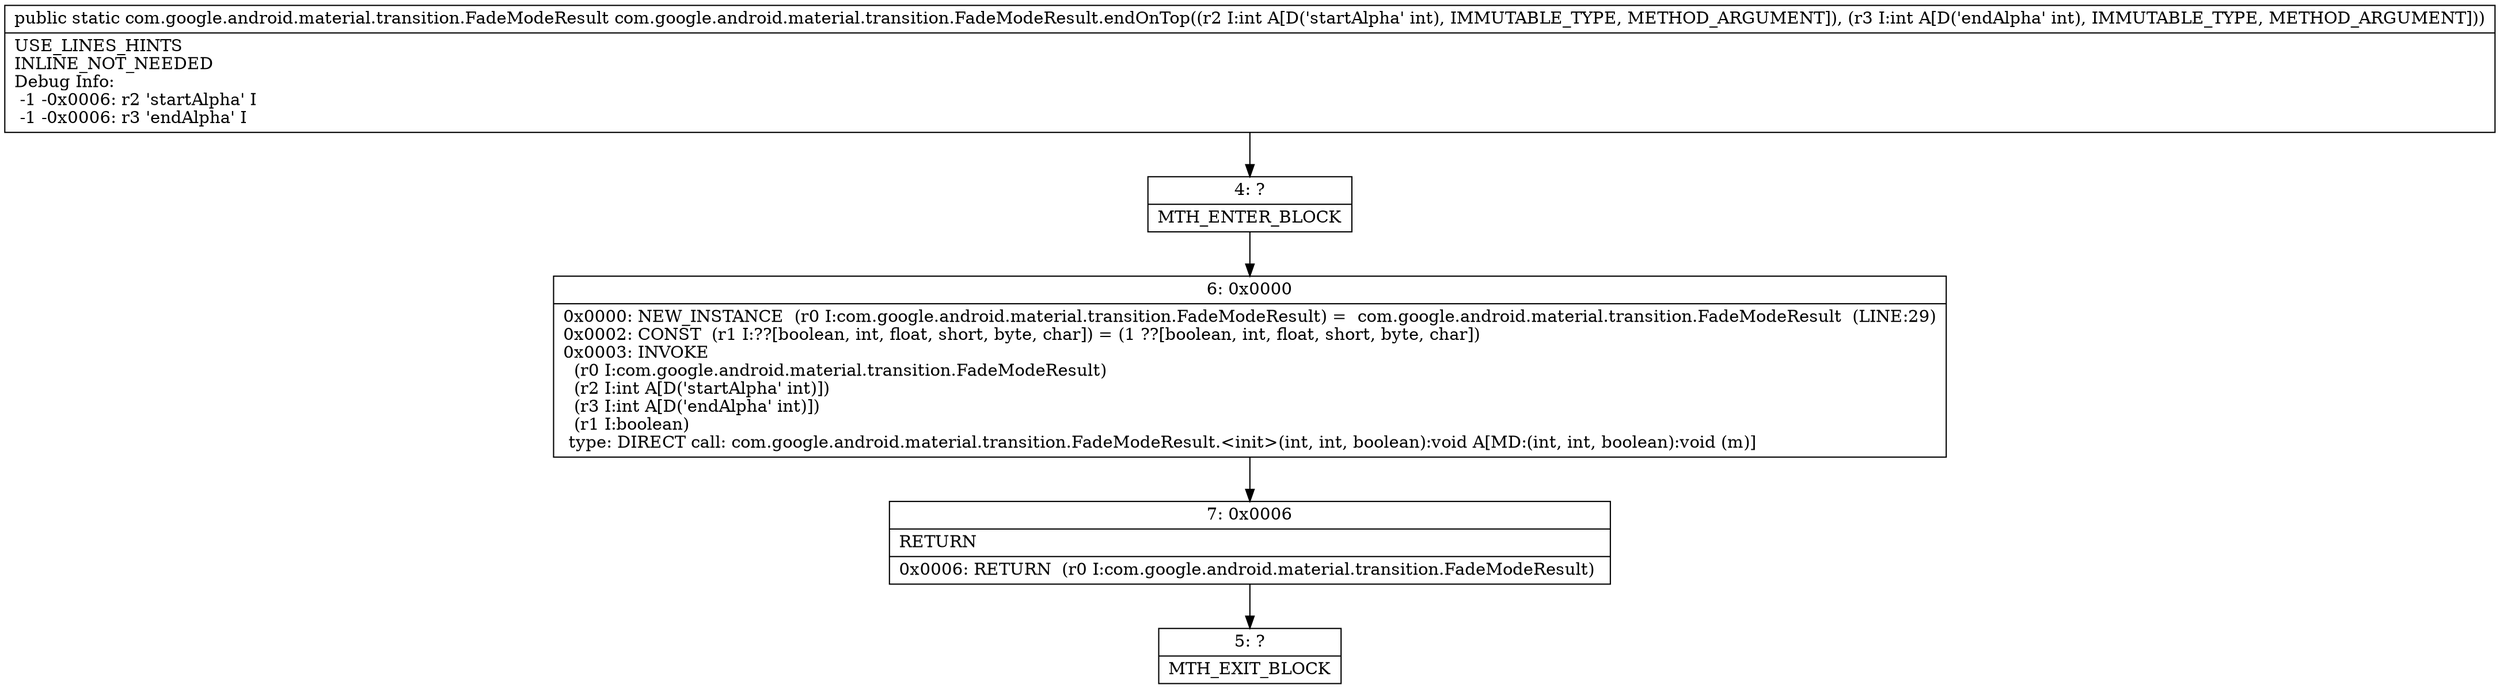 digraph "CFG forcom.google.android.material.transition.FadeModeResult.endOnTop(II)Lcom\/google\/android\/material\/transition\/FadeModeResult;" {
Node_4 [shape=record,label="{4\:\ ?|MTH_ENTER_BLOCK\l}"];
Node_6 [shape=record,label="{6\:\ 0x0000|0x0000: NEW_INSTANCE  (r0 I:com.google.android.material.transition.FadeModeResult) =  com.google.android.material.transition.FadeModeResult  (LINE:29)\l0x0002: CONST  (r1 I:??[boolean, int, float, short, byte, char]) = (1 ??[boolean, int, float, short, byte, char]) \l0x0003: INVOKE  \l  (r0 I:com.google.android.material.transition.FadeModeResult)\l  (r2 I:int A[D('startAlpha' int)])\l  (r3 I:int A[D('endAlpha' int)])\l  (r1 I:boolean)\l type: DIRECT call: com.google.android.material.transition.FadeModeResult.\<init\>(int, int, boolean):void A[MD:(int, int, boolean):void (m)]\l}"];
Node_7 [shape=record,label="{7\:\ 0x0006|RETURN\l|0x0006: RETURN  (r0 I:com.google.android.material.transition.FadeModeResult) \l}"];
Node_5 [shape=record,label="{5\:\ ?|MTH_EXIT_BLOCK\l}"];
MethodNode[shape=record,label="{public static com.google.android.material.transition.FadeModeResult com.google.android.material.transition.FadeModeResult.endOnTop((r2 I:int A[D('startAlpha' int), IMMUTABLE_TYPE, METHOD_ARGUMENT]), (r3 I:int A[D('endAlpha' int), IMMUTABLE_TYPE, METHOD_ARGUMENT]))  | USE_LINES_HINTS\lINLINE_NOT_NEEDED\lDebug Info:\l  \-1 \-0x0006: r2 'startAlpha' I\l  \-1 \-0x0006: r3 'endAlpha' I\l}"];
MethodNode -> Node_4;Node_4 -> Node_6;
Node_6 -> Node_7;
Node_7 -> Node_5;
}

